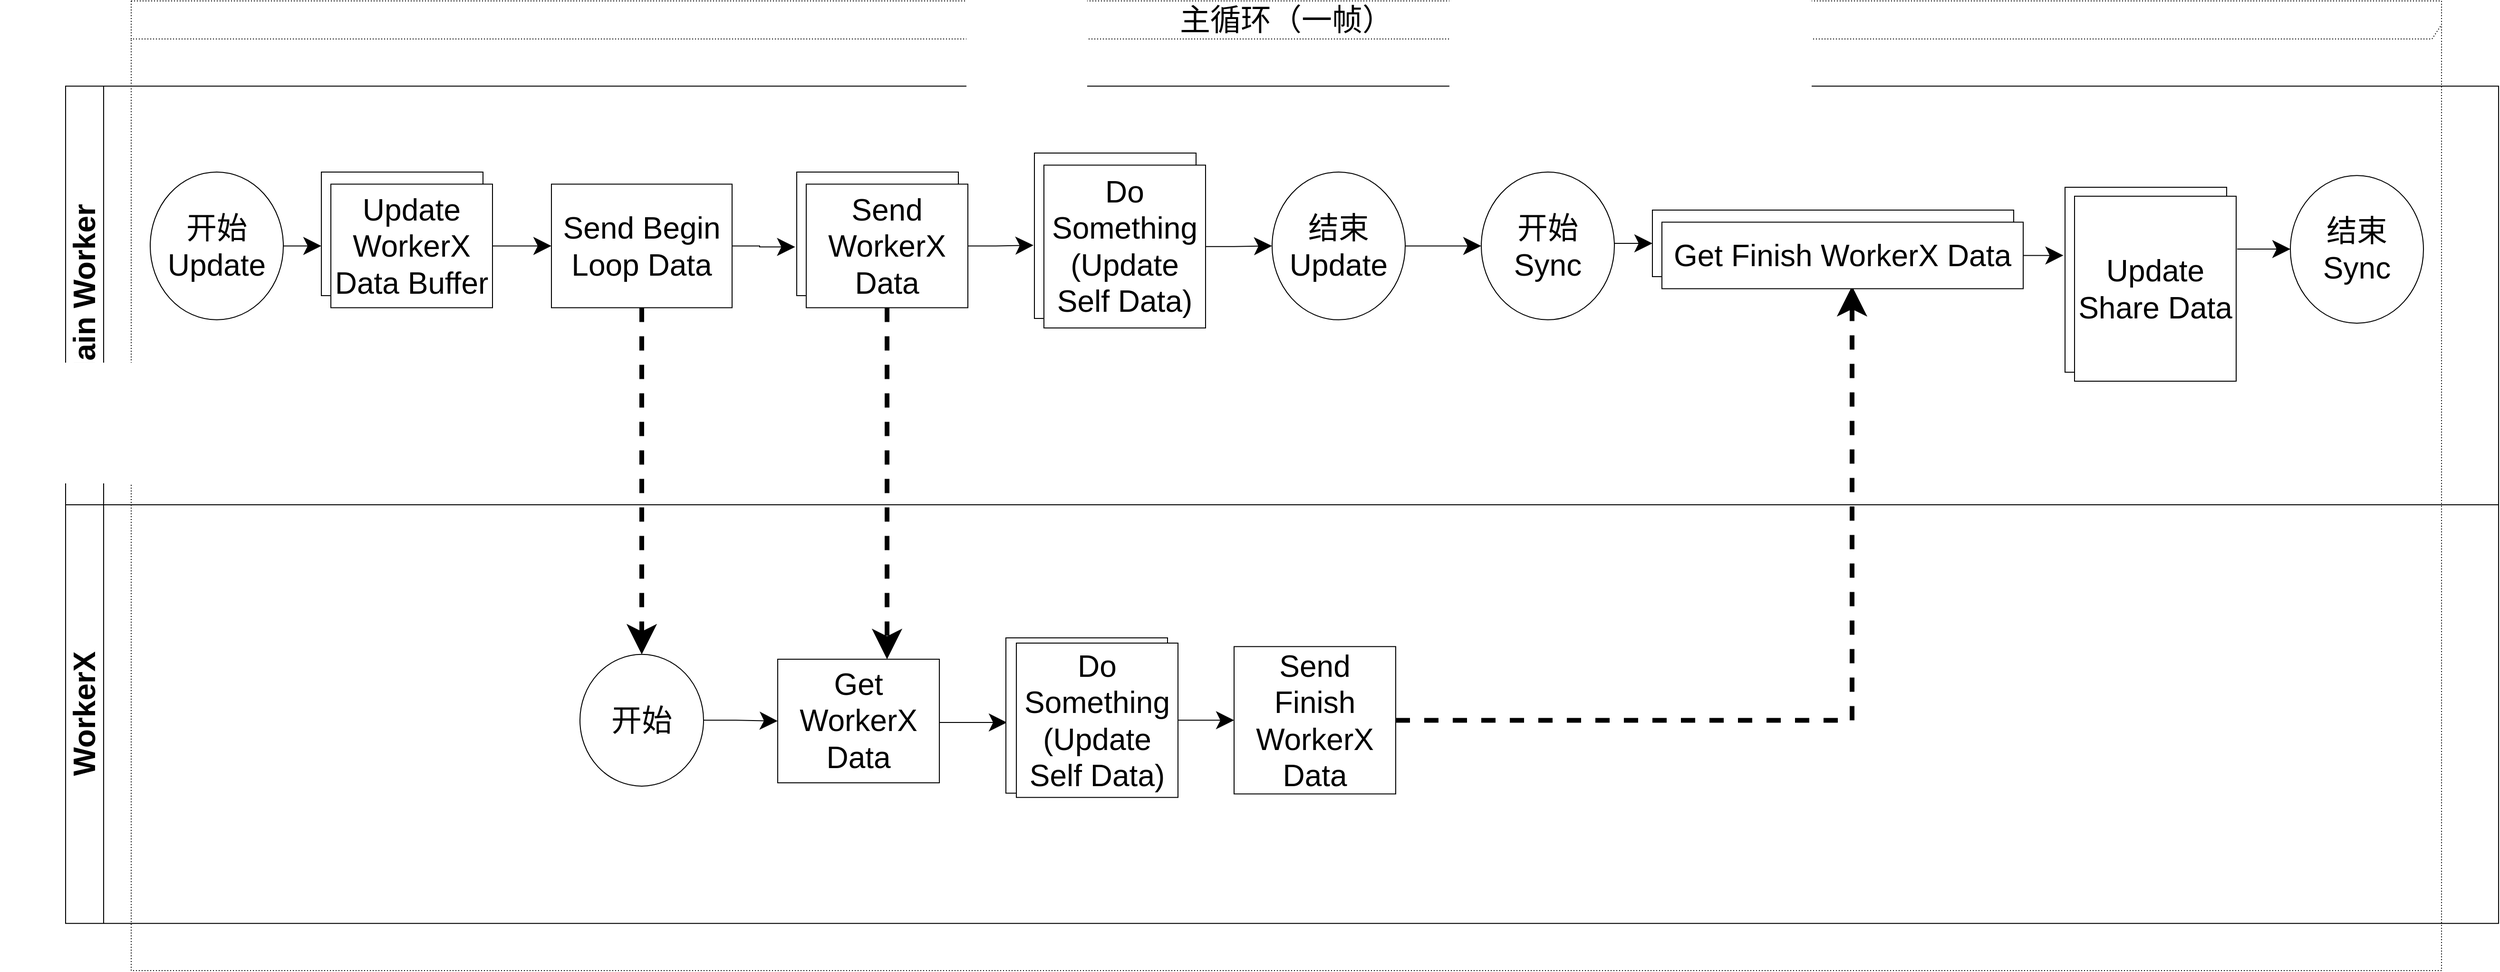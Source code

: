 <mxfile version="14.6.13" type="device"><diagram id="xlXYNDnQ_NoF2aWdtTuj" name="第 1 页"><mxGraphModel dx="5251" dy="4577" grid="1" gridSize="10" guides="1" tooltips="1" connect="1" arrows="1" fold="1" page="1" pageScale="1" pageWidth="827" pageHeight="1169" math="0" shadow="0"><root><mxCell id="0"/><mxCell id="1" parent="0"/><mxCell id="n2Nf4Im67t9qkCE9esRA-42" value="&lt;font style=&quot;font-size: 32px&quot;&gt;主循环（一帧）&lt;/font&gt;" style="shape=umlFrame;whiteSpace=wrap;html=1;width=2451;height=40;fontSize=22;dashed=1;dashPattern=1 2;" vertex="1" parent="1"><mxGeometry x="-570" y="-680" width="2430" height="1020" as="geometry"/></mxCell><mxCell id="n2Nf4Im67t9qkCE9esRA-43" value="&lt;font style=&quot;font-size: 32px&quot;&gt;Main Worker&lt;/font&gt;" style="swimlane;html=1;childLayout=stackLayout;resizeParent=1;resizeParentMax=0;horizontal=0;startSize=40;horizontalStack=0;fontSize=22;" vertex="1" parent="1"><mxGeometry x="-639" y="-590.42" width="2559" height="440.42" as="geometry"><mxRectangle x="120" y="120" width="30" height="50" as="alternateBounds"/></mxGeometry></mxCell><mxCell id="n2Nf4Im67t9qkCE9esRA-44" style="edgeStyle=orthogonalEdgeStyle;rounded=0;orthogonalLoop=1;jettySize=auto;html=1;endArrow=classic;endFill=1;fontSize=22;" edge="1" parent="1"><mxGeometry relative="1" as="geometry"><mxPoint x="-700.0" y="-475.98" as="sourcePoint"/><mxPoint x="-699.966" y="-475.98" as="targetPoint"/></mxGeometry></mxCell><mxCell id="n2Nf4Im67t9qkCE9esRA-45" value="开始&lt;br&gt;Update" style="ellipse;whiteSpace=wrap;html=1;fontSize=32;" vertex="1" parent="1"><mxGeometry x="-550" y="-500" width="140" height="155.42" as="geometry"/></mxCell><mxCell id="n2Nf4Im67t9qkCE9esRA-46" value="" style="edgeStyle=orthogonalEdgeStyle;rounded=0;orthogonalLoop=1;jettySize=auto;html=1;fontSize=32;endSize=16;startSize=16;exitX=1;exitY=0.5;exitDx=0;exitDy=0;" edge="1" parent="1" source="n2Nf4Im67t9qkCE9esRA-45"><mxGeometry relative="1" as="geometry"><mxPoint x="-400" y="-425" as="sourcePoint"/><mxPoint x="-370" y="-422" as="targetPoint"/></mxGeometry></mxCell><mxCell id="n2Nf4Im67t9qkCE9esRA-47" value="" style="edgeStyle=orthogonalEdgeStyle;rounded=0;orthogonalLoop=1;jettySize=auto;html=1;endSize=16;startSize=16;" edge="1" parent="1" source="n2Nf4Im67t9qkCE9esRA-48" target="n2Nf4Im67t9qkCE9esRA-55"><mxGeometry relative="1" as="geometry"/></mxCell><mxCell id="n2Nf4Im67t9qkCE9esRA-49" value="&lt;font style=&quot;font-size: 32px&quot;&gt;WorkerX&lt;/font&gt;" style="swimlane;html=1;childLayout=stackLayout;resizeParent=1;resizeParentMax=0;horizontal=0;startSize=40;horizontalStack=0;fontSize=22;" vertex="1" parent="1"><mxGeometry x="-639" y="-150" width="2559" height="440.42" as="geometry"><mxRectangle x="120" y="120" width="30" height="50" as="alternateBounds"/></mxGeometry></mxCell><mxCell id="n2Nf4Im67t9qkCE9esRA-51" style="edgeStyle=orthogonalEdgeStyle;rounded=0;orthogonalLoop=1;jettySize=auto;html=1;endArrow=classic;endFill=1;fontSize=22;" edge="1" parent="1"><mxGeometry relative="1" as="geometry"><mxPoint x="-690.0" y="-45.62" as="sourcePoint"/><mxPoint x="-689.966" y="-45.62" as="targetPoint"/></mxGeometry></mxCell><mxCell id="n2Nf4Im67t9qkCE9esRA-52" value="" style="edgeStyle=orthogonalEdgeStyle;rounded=0;orthogonalLoop=1;jettySize=auto;html=1;endSize=16;startSize=16;entryX=-0.01;entryY=0.606;entryDx=0;entryDy=0;entryPerimeter=0;" edge="1" parent="1" source="n2Nf4Im67t9qkCE9esRA-55" target="n2Nf4Im67t9qkCE9esRA-91"><mxGeometry relative="1" as="geometry"/></mxCell><mxCell id="n2Nf4Im67t9qkCE9esRA-53" style="edgeStyle=orthogonalEdgeStyle;rounded=0;orthogonalLoop=1;jettySize=auto;html=1;startSize=16;endSize=16;dashed=1;strokeWidth=5;" edge="1" parent="1" source="n2Nf4Im67t9qkCE9esRA-55" target="n2Nf4Im67t9qkCE9esRA-72"><mxGeometry relative="1" as="geometry"/></mxCell><mxCell id="n2Nf4Im67t9qkCE9esRA-55" value="Send Begin Loop Data" style="whiteSpace=wrap;html=1;fontSize=32;" vertex="1" parent="1"><mxGeometry x="-128" y="-487.29" width="190" height="130" as="geometry"/></mxCell><mxCell id="n2Nf4Im67t9qkCE9esRA-56" value="" style="edgeStyle=orthogonalEdgeStyle;rounded=0;orthogonalLoop=1;jettySize=auto;html=1;endSize=16;startSize=16;" edge="1" parent="1" source="n2Nf4Im67t9qkCE9esRA-58"><mxGeometry relative="1" as="geometry"><mxPoint x="379" y="-423" as="targetPoint"/></mxGeometry></mxCell><mxCell id="n2Nf4Im67t9qkCE9esRA-57" style="edgeStyle=orthogonalEdgeStyle;rounded=0;orthogonalLoop=1;jettySize=auto;html=1;startSize=16;endSize=16;strokeWidth=5;dashed=1;" edge="1" parent="1" source="n2Nf4Im67t9qkCE9esRA-58" target="n2Nf4Im67t9qkCE9esRA-74"><mxGeometry relative="1" as="geometry"><Array as="points"><mxPoint x="225" y="-150"/><mxPoint x="225" y="-150"/></Array></mxGeometry></mxCell><mxCell id="n2Nf4Im67t9qkCE9esRA-59" style="edgeStyle=orthogonalEdgeStyle;rounded=0;orthogonalLoop=1;jettySize=auto;html=1;entryX=0;entryY=0.5;entryDx=0;entryDy=0;startSize=16;endSize=16;" edge="1" parent="1" source="n2Nf4Im67t9qkCE9esRA-60" target="n2Nf4Im67t9qkCE9esRA-62"><mxGeometry relative="1" as="geometry"/></mxCell><mxCell id="n2Nf4Im67t9qkCE9esRA-61" style="edgeStyle=orthogonalEdgeStyle;rounded=0;orthogonalLoop=1;jettySize=auto;html=1;entryX=0;entryY=0.5;entryDx=0;entryDy=0;startSize=16;endSize=16;strokeWidth=1;" edge="1" parent="1" source="n2Nf4Im67t9qkCE9esRA-62" target="n2Nf4Im67t9qkCE9esRA-65"><mxGeometry relative="1" as="geometry"/></mxCell><mxCell id="n2Nf4Im67t9qkCE9esRA-62" value="结束&lt;br&gt;Update" style="ellipse;whiteSpace=wrap;html=1;fontSize=32;" vertex="1" parent="1"><mxGeometry x="630" y="-500" width="140" height="155.42" as="geometry"/></mxCell><mxCell id="n2Nf4Im67t9qkCE9esRA-63" style="edgeStyle=orthogonalEdgeStyle;rounded=0;orthogonalLoop=1;jettySize=auto;html=1;entryX=0;entryY=0.5;entryDx=0;entryDy=0;startSize=16;endSize=16;strokeWidth=1;" edge="1" parent="1" source="n2Nf4Im67t9qkCE9esRA-65" target="n2Nf4Im67t9qkCE9esRA-94"><mxGeometry relative="1" as="geometry"><Array as="points"><mxPoint x="990" y="-425"/><mxPoint x="990" y="-425"/></Array></mxGeometry></mxCell><mxCell id="n2Nf4Im67t9qkCE9esRA-65" value="开始&lt;br&gt;Sync" style="ellipse;whiteSpace=wrap;html=1;fontSize=32;" vertex="1" parent="1"><mxGeometry x="850" y="-500" width="140" height="155.42" as="geometry"/></mxCell><mxCell id="n2Nf4Im67t9qkCE9esRA-68" style="edgeStyle=orthogonalEdgeStyle;rounded=0;orthogonalLoop=1;jettySize=auto;html=1;startSize=16;endSize=16;strokeWidth=1;" edge="1" parent="1" target="n2Nf4Im67t9qkCE9esRA-70"><mxGeometry relative="1" as="geometry"><mxPoint x="1645" y="-419" as="sourcePoint"/><Array as="points"><mxPoint x="1645" y="-419"/></Array></mxGeometry></mxCell><mxCell id="n2Nf4Im67t9qkCE9esRA-70" value="结束&lt;br&gt;Sync" style="ellipse;whiteSpace=wrap;html=1;fontSize=32;" vertex="1" parent="1"><mxGeometry x="1701" y="-496.36" width="140" height="155.42" as="geometry"/></mxCell><mxCell id="n2Nf4Im67t9qkCE9esRA-71" style="edgeStyle=orthogonalEdgeStyle;rounded=0;orthogonalLoop=1;jettySize=auto;html=1;entryX=0;entryY=0.5;entryDx=0;entryDy=0;startSize=16;endSize=16;strokeWidth=1;" edge="1" parent="1" source="n2Nf4Im67t9qkCE9esRA-72" target="n2Nf4Im67t9qkCE9esRA-74"><mxGeometry relative="1" as="geometry"/></mxCell><mxCell id="n2Nf4Im67t9qkCE9esRA-72" value="开始" style="ellipse;whiteSpace=wrap;html=1;fontSize=32;" vertex="1" parent="1"><mxGeometry x="-98" y="7.41" width="130" height="138.54" as="geometry"/></mxCell><mxCell id="n2Nf4Im67t9qkCE9esRA-73" value="" style="edgeStyle=orthogonalEdgeStyle;rounded=0;orthogonalLoop=1;jettySize=auto;html=1;startSize=16;endSize=16;entryX=0.006;entryY=0.545;entryDx=0;entryDy=0;entryPerimeter=0;exitX=1;exitY=0.5;exitDx=0;exitDy=0;" edge="1" parent="1" source="n2Nf4Im67t9qkCE9esRA-74" target="n2Nf4Im67t9qkCE9esRA-92"><mxGeometry relative="1" as="geometry"><Array as="points"><mxPoint x="280" y="79.01"/></Array></mxGeometry></mxCell><mxCell id="n2Nf4Im67t9qkCE9esRA-74" value="Get WorkerX Data" style="whiteSpace=wrap;html=1;fontSize=32;" vertex="1" parent="1"><mxGeometry x="110" y="12.47" width="170" height="130" as="geometry"/></mxCell><mxCell id="n2Nf4Im67t9qkCE9esRA-79" value="Send Finish WorkerX Data" style="whiteSpace=wrap;html=1;fontSize=32;" vertex="1" parent="1"><mxGeometry x="590" y="-0.82" width="170" height="155" as="geometry"/></mxCell><mxCell id="n2Nf4Im67t9qkCE9esRA-88" style="edgeStyle=orthogonalEdgeStyle;rounded=0;orthogonalLoop=1;jettySize=auto;html=1;dashed=1;startSize=16;endSize=16;strokeWidth=5;" edge="1" parent="1" source="n2Nf4Im67t9qkCE9esRA-79"><mxGeometry relative="1" as="geometry"><mxPoint x="1240" y="-380" as="targetPoint"/><Array as="points"><mxPoint x="1240" y="-19"/><mxPoint x="1240" y="-377"/></Array></mxGeometry></mxCell><mxCell id="n2Nf4Im67t9qkCE9esRA-89" value="" style="whiteSpace=wrap;html=1;fontSize=32;" vertex="1" parent="1"><mxGeometry x="-370" y="-500.0" width="170" height="130" as="geometry"/></mxCell><mxCell id="n2Nf4Im67t9qkCE9esRA-48" value="Update WorkerX Data Buffer" style="whiteSpace=wrap;html=1;fontSize=32;" vertex="1" parent="1"><mxGeometry x="-360" y="-487.29" width="170" height="130" as="geometry"/></mxCell><mxCell id="n2Nf4Im67t9qkCE9esRA-91" value="" style="whiteSpace=wrap;html=1;fontSize=32;" vertex="1" parent="1"><mxGeometry x="130" y="-500.0" width="170" height="130" as="geometry"/></mxCell><mxCell id="n2Nf4Im67t9qkCE9esRA-58" value="Send WorkerX Data" style="whiteSpace=wrap;html=1;fontSize=32;" vertex="1" parent="1"><mxGeometry x="140" y="-487.29" width="170" height="130" as="geometry"/></mxCell><mxCell id="n2Nf4Im67t9qkCE9esRA-99" style="edgeStyle=orthogonalEdgeStyle;rounded=0;orthogonalLoop=1;jettySize=auto;html=1;entryX=0;entryY=0.5;entryDx=0;entryDy=0;startSize=16;endSize=16;" edge="1" parent="1" source="n2Nf4Im67t9qkCE9esRA-76" target="n2Nf4Im67t9qkCE9esRA-79"><mxGeometry relative="1" as="geometry"/></mxCell><mxCell id="n2Nf4Im67t9qkCE9esRA-95" value="" style="group" vertex="1" connectable="0" parent="1"><mxGeometry x="1030" y="-460" width="390" height="82.71" as="geometry"/></mxCell><mxCell id="n2Nf4Im67t9qkCE9esRA-94" value="" style="whiteSpace=wrap;html=1;fontSize=32;" vertex="1" parent="n2Nf4Im67t9qkCE9esRA-95"><mxGeometry width="380" height="70" as="geometry"/></mxCell><mxCell id="n2Nf4Im67t9qkCE9esRA-67" value="Get Finish WorkerX Data" style="whiteSpace=wrap;html=1;fontSize=32;" vertex="1" parent="n2Nf4Im67t9qkCE9esRA-95"><mxGeometry x="10" y="12.71" width="380" height="70" as="geometry"/></mxCell><mxCell id="n2Nf4Im67t9qkCE9esRA-96" value="" style="whiteSpace=wrap;html=1;fontSize=32;" vertex="1" parent="1"><mxGeometry x="1464" y="-484" width="170" height="194.58" as="geometry"/></mxCell><mxCell id="n2Nf4Im67t9qkCE9esRA-69" value="Update Share Data" style="whiteSpace=wrap;html=1;fontSize=32;" vertex="1" parent="1"><mxGeometry x="1474" y="-474.58" width="170" height="194.58" as="geometry"/></mxCell><mxCell id="n2Nf4Im67t9qkCE9esRA-97" style="edgeStyle=orthogonalEdgeStyle;rounded=0;orthogonalLoop=1;jettySize=auto;html=1;entryX=-0.01;entryY=0.364;entryDx=0;entryDy=0;entryPerimeter=0;endSize=16;startSize=16;exitX=1;exitY=0.5;exitDx=0;exitDy=0;" edge="1" parent="1" source="n2Nf4Im67t9qkCE9esRA-67" target="n2Nf4Im67t9qkCE9esRA-96"><mxGeometry relative="1" as="geometry"><mxPoint x="1431" y="-412.29" as="sourcePoint"/></mxGeometry></mxCell><mxCell id="n2Nf4Im67t9qkCE9esRA-100" value="" style="group" vertex="1" connectable="0" parent="1"><mxGeometry x="350" y="-10" width="181" height="173.37" as="geometry"/></mxCell><mxCell id="n2Nf4Im67t9qkCE9esRA-92" value="" style="whiteSpace=wrap;html=1;fontSize=32;" vertex="1" parent="n2Nf4Im67t9qkCE9esRA-100"><mxGeometry width="170" height="163.37" as="geometry"/></mxCell><mxCell id="n2Nf4Im67t9qkCE9esRA-76" value="Do Something&lt;br&gt;(Update Self Data)" style="whiteSpace=wrap;html=1;fontSize=32;" vertex="1" parent="n2Nf4Im67t9qkCE9esRA-100"><mxGeometry x="11" y="5.5" width="170" height="162.35" as="geometry"/></mxCell><mxCell id="n2Nf4Im67t9qkCE9esRA-101" value="" style="group" vertex="1" connectable="0" parent="1"><mxGeometry x="380" y="-520" width="180" height="184" as="geometry"/></mxCell><mxCell id="n2Nf4Im67t9qkCE9esRA-93" value="" style="whiteSpace=wrap;html=1;fontSize=32;" vertex="1" parent="n2Nf4Im67t9qkCE9esRA-101"><mxGeometry width="170" height="174" as="geometry"/></mxCell><mxCell id="n2Nf4Im67t9qkCE9esRA-60" value="Do Something&lt;br&gt;(Update Self Data)" style="whiteSpace=wrap;html=1;fontSize=32;" vertex="1" parent="n2Nf4Im67t9qkCE9esRA-101"><mxGeometry x="10" y="12.71" width="170" height="171.29" as="geometry"/></mxCell></root></mxGraphModel></diagram></mxfile>